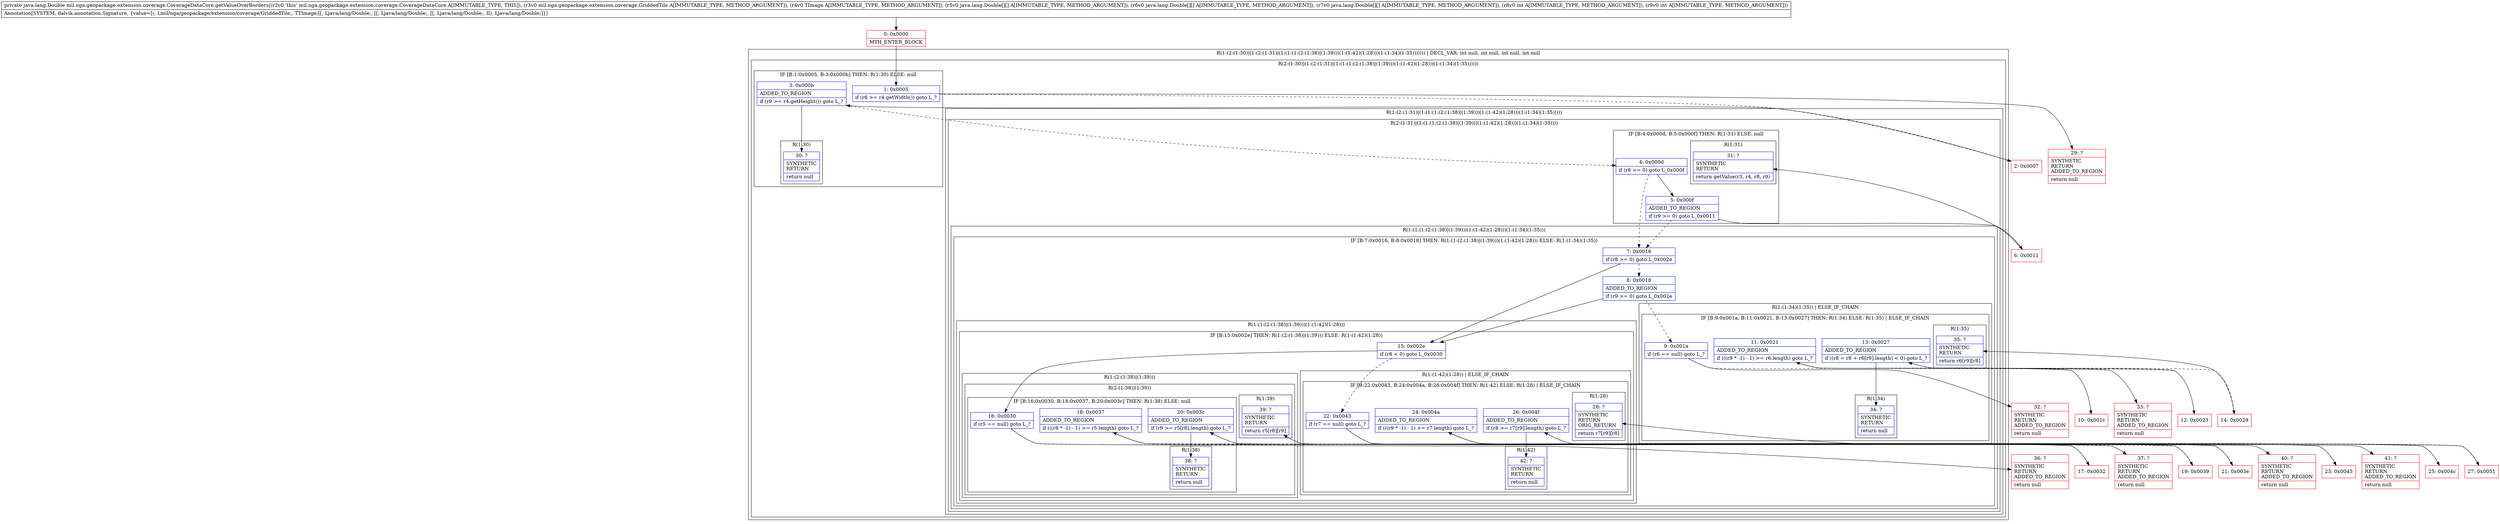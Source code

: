 digraph "CFG formil.nga.geopackage.extension.coverage.CoverageDataCore.getValueOverBorders(Lmil\/nga\/geopackage\/extension\/coverage\/GriddedTile;Lmil\/nga\/geopackage\/extension\/coverage\/CoverageDataImage;[[Ljava\/lang\/Double;[[Ljava\/lang\/Double;[[Ljava\/lang\/Double;II)Ljava\/lang\/Double;" {
subgraph cluster_Region_1012668018 {
label = "R(1:(2:(1:30)|(1:(2:(1:31)|(1:(1:(1:(2:(1:38)|(1:39)))(1:(1:42)(1:28)))(1:(1:34)(1:35))))))) | DECL_VAR: int null, int null, int null, int null\l";
node [shape=record,color=blue];
subgraph cluster_Region_1848764837 {
label = "R(2:(1:30)|(1:(2:(1:31)|(1:(1:(1:(2:(1:38)|(1:39)))(1:(1:42)(1:28)))(1:(1:34)(1:35))))))";
node [shape=record,color=blue];
subgraph cluster_IfRegion_277534235 {
label = "IF [B:1:0x0005, B:3:0x000b] THEN: R(1:30) ELSE: null";
node [shape=record,color=blue];
Node_1 [shape=record,label="{1\:\ 0x0005|if (r8 \>= r4.getWidth()) goto L_?\l}"];
Node_3 [shape=record,label="{3\:\ 0x000b|ADDED_TO_REGION\l|if (r9 \>= r4.getHeight()) goto L_?\l}"];
subgraph cluster_Region_1019381519 {
label = "R(1:30)";
node [shape=record,color=blue];
Node_30 [shape=record,label="{30\:\ ?|SYNTHETIC\lRETURN\l|return null\l}"];
}
}
subgraph cluster_Region_1626466659 {
label = "R(1:(2:(1:31)|(1:(1:(1:(2:(1:38)|(1:39)))(1:(1:42)(1:28)))(1:(1:34)(1:35)))))";
node [shape=record,color=blue];
subgraph cluster_Region_23873561 {
label = "R(2:(1:31)|(1:(1:(1:(2:(1:38)|(1:39)))(1:(1:42)(1:28)))(1:(1:34)(1:35))))";
node [shape=record,color=blue];
subgraph cluster_IfRegion_1192262689 {
label = "IF [B:4:0x000d, B:5:0x000f] THEN: R(1:31) ELSE: null";
node [shape=record,color=blue];
Node_4 [shape=record,label="{4\:\ 0x000d|if (r8 \>= 0) goto L_0x000f\l}"];
Node_5 [shape=record,label="{5\:\ 0x000f|ADDED_TO_REGION\l|if (r9 \>= 0) goto L_0x0011\l}"];
subgraph cluster_Region_1875013939 {
label = "R(1:31)";
node [shape=record,color=blue];
Node_31 [shape=record,label="{31\:\ ?|SYNTHETIC\lRETURN\l|return getValue(r3, r4, r8, r9)\l}"];
}
}
subgraph cluster_Region_1521497 {
label = "R(1:(1:(1:(2:(1:38)|(1:39)))(1:(1:42)(1:28)))(1:(1:34)(1:35)))";
node [shape=record,color=blue];
subgraph cluster_IfRegion_1666751426 {
label = "IF [B:7:0x0016, B:8:0x0018] THEN: R(1:(1:(2:(1:38)|(1:39)))(1:(1:42)(1:28))) ELSE: R(1:(1:34)(1:35))";
node [shape=record,color=blue];
Node_7 [shape=record,label="{7\:\ 0x0016|if (r8 \>= 0) goto L_0x002e\l}"];
Node_8 [shape=record,label="{8\:\ 0x0018|ADDED_TO_REGION\l|if (r9 \>= 0) goto L_0x002e\l}"];
subgraph cluster_Region_661459708 {
label = "R(1:(1:(2:(1:38)|(1:39)))(1:(1:42)(1:28)))";
node [shape=record,color=blue];
subgraph cluster_IfRegion_1532667083 {
label = "IF [B:15:0x002e] THEN: R(1:(2:(1:38)|(1:39))) ELSE: R(1:(1:42)(1:28))";
node [shape=record,color=blue];
Node_15 [shape=record,label="{15\:\ 0x002e|if (r8 \< 0) goto L_0x0030\l}"];
subgraph cluster_Region_1649339654 {
label = "R(1:(2:(1:38)|(1:39)))";
node [shape=record,color=blue];
subgraph cluster_Region_1164962822 {
label = "R(2:(1:38)|(1:39))";
node [shape=record,color=blue];
subgraph cluster_IfRegion_173735077 {
label = "IF [B:16:0x0030, B:18:0x0037, B:20:0x003c] THEN: R(1:38) ELSE: null";
node [shape=record,color=blue];
Node_16 [shape=record,label="{16\:\ 0x0030|if (r5 == null) goto L_?\l}"];
Node_18 [shape=record,label="{18\:\ 0x0037|ADDED_TO_REGION\l|if (((r8 * \-1) \- 1) \>= r5.length) goto L_?\l}"];
Node_20 [shape=record,label="{20\:\ 0x003c|ADDED_TO_REGION\l|if (r9 \>= r5[r8].length) goto L_?\l}"];
subgraph cluster_Region_69762521 {
label = "R(1:38)";
node [shape=record,color=blue];
Node_38 [shape=record,label="{38\:\ ?|SYNTHETIC\lRETURN\l|return null\l}"];
}
}
subgraph cluster_Region_287016583 {
label = "R(1:39)";
node [shape=record,color=blue];
Node_39 [shape=record,label="{39\:\ ?|SYNTHETIC\lRETURN\l|return r5[r8][r9]\l}"];
}
}
}
subgraph cluster_Region_732845950 {
label = "R(1:(1:42)(1:28)) | ELSE_IF_CHAIN\l";
node [shape=record,color=blue];
subgraph cluster_IfRegion_1993091450 {
label = "IF [B:22:0x0043, B:24:0x004a, B:26:0x004f] THEN: R(1:42) ELSE: R(1:28) | ELSE_IF_CHAIN\l";
node [shape=record,color=blue];
Node_22 [shape=record,label="{22\:\ 0x0043|if (r7 == null) goto L_?\l}"];
Node_24 [shape=record,label="{24\:\ 0x004a|ADDED_TO_REGION\l|if (((r9 * \-1) \- 1) \>= r7.length) goto L_?\l}"];
Node_26 [shape=record,label="{26\:\ 0x004f|ADDED_TO_REGION\l|if (r8 \>= r7[r9].length) goto L_?\l}"];
subgraph cluster_Region_827151567 {
label = "R(1:42)";
node [shape=record,color=blue];
Node_42 [shape=record,label="{42\:\ ?|SYNTHETIC\lRETURN\l|return null\l}"];
}
subgraph cluster_Region_2091893727 {
label = "R(1:28)";
node [shape=record,color=blue];
Node_28 [shape=record,label="{28\:\ ?|SYNTHETIC\lRETURN\lORIG_RETURN\l|return r7[r9][r8]\l}"];
}
}
}
}
}
subgraph cluster_Region_627273363 {
label = "R(1:(1:34)(1:35)) | ELSE_IF_CHAIN\l";
node [shape=record,color=blue];
subgraph cluster_IfRegion_854791356 {
label = "IF [B:9:0x001a, B:11:0x0021, B:13:0x0027] THEN: R(1:34) ELSE: R(1:35) | ELSE_IF_CHAIN\l";
node [shape=record,color=blue];
Node_9 [shape=record,label="{9\:\ 0x001a|if (r6 == null) goto L_?\l}"];
Node_11 [shape=record,label="{11\:\ 0x0021|ADDED_TO_REGION\l|if (((r9 * \-1) \- 1) \>= r6.length) goto L_?\l}"];
Node_13 [shape=record,label="{13\:\ 0x0027|ADDED_TO_REGION\l|if ((r8 = r8 + r6[r9].length) \< 0) goto L_?\l}"];
subgraph cluster_Region_1766053121 {
label = "R(1:34)";
node [shape=record,color=blue];
Node_34 [shape=record,label="{34\:\ ?|SYNTHETIC\lRETURN\l|return null\l}"];
}
subgraph cluster_Region_1802523341 {
label = "R(1:35)";
node [shape=record,color=blue];
Node_35 [shape=record,label="{35\:\ ?|SYNTHETIC\lRETURN\l|return r6[r9][r8]\l}"];
}
}
}
}
}
}
}
}
}
Node_0 [shape=record,color=red,label="{0\:\ 0x0000|MTH_ENTER_BLOCK\l}"];
Node_2 [shape=record,color=red,label="{2\:\ 0x0007}"];
Node_6 [shape=record,color=red,label="{6\:\ 0x0011}"];
Node_10 [shape=record,color=red,label="{10\:\ 0x001c}"];
Node_12 [shape=record,color=red,label="{12\:\ 0x0023}"];
Node_14 [shape=record,color=red,label="{14\:\ 0x0029}"];
Node_17 [shape=record,color=red,label="{17\:\ 0x0032}"];
Node_19 [shape=record,color=red,label="{19\:\ 0x0039}"];
Node_21 [shape=record,color=red,label="{21\:\ 0x003e}"];
Node_23 [shape=record,color=red,label="{23\:\ 0x0045}"];
Node_25 [shape=record,color=red,label="{25\:\ 0x004c}"];
Node_27 [shape=record,color=red,label="{27\:\ 0x0051}"];
Node_29 [shape=record,color=red,label="{29\:\ ?|SYNTHETIC\lRETURN\lADDED_TO_REGION\l|return null\l}"];
Node_32 [shape=record,color=red,label="{32\:\ ?|SYNTHETIC\lRETURN\lADDED_TO_REGION\l|return null\l}"];
Node_33 [shape=record,color=red,label="{33\:\ ?|SYNTHETIC\lRETURN\lADDED_TO_REGION\l|return null\l}"];
Node_36 [shape=record,color=red,label="{36\:\ ?|SYNTHETIC\lRETURN\lADDED_TO_REGION\l|return null\l}"];
Node_37 [shape=record,color=red,label="{37\:\ ?|SYNTHETIC\lRETURN\lADDED_TO_REGION\l|return null\l}"];
Node_40 [shape=record,color=red,label="{40\:\ ?|SYNTHETIC\lRETURN\lADDED_TO_REGION\l|return null\l}"];
Node_41 [shape=record,color=red,label="{41\:\ ?|SYNTHETIC\lRETURN\lADDED_TO_REGION\l|return null\l}"];
MethodNode[shape=record,label="{private java.lang.Double mil.nga.geopackage.extension.coverage.CoverageDataCore.getValueOverBorders((r2v0 'this' mil.nga.geopackage.extension.coverage.CoverageDataCore A[IMMUTABLE_TYPE, THIS]), (r3v0 mil.nga.geopackage.extension.coverage.GriddedTile A[IMMUTABLE_TYPE, METHOD_ARGUMENT]), (r4v0 TImage A[IMMUTABLE_TYPE, METHOD_ARGUMENT]), (r5v0 java.lang.Double[][] A[IMMUTABLE_TYPE, METHOD_ARGUMENT]), (r6v0 java.lang.Double[][] A[IMMUTABLE_TYPE, METHOD_ARGUMENT]), (r7v0 java.lang.Double[][] A[IMMUTABLE_TYPE, METHOD_ARGUMENT]), (r8v0 int A[IMMUTABLE_TYPE, METHOD_ARGUMENT]), (r9v0 int A[IMMUTABLE_TYPE, METHOD_ARGUMENT]))  | Annotation[SYSTEM, dalvik.annotation.Signature, \{value=[(, Lmil\/nga\/geopackage\/extension\/coverage\/GriddedTile;, TTImage;[[, Ljava\/lang\/Double;, [[, Ljava\/lang\/Double;, [[, Ljava\/lang\/Double;, II), Ljava\/lang\/Double;]\}]\l}"];
MethodNode -> Node_0;
Node_1 -> Node_2[style=dashed];
Node_1 -> Node_29;
Node_3 -> Node_4[style=dashed];
Node_3 -> Node_30;
Node_4 -> Node_5;
Node_4 -> Node_7[style=dashed];
Node_5 -> Node_6;
Node_5 -> Node_7[style=dashed];
Node_7 -> Node_8[style=dashed];
Node_7 -> Node_15;
Node_8 -> Node_9[style=dashed];
Node_8 -> Node_15;
Node_15 -> Node_16;
Node_15 -> Node_22[style=dashed];
Node_16 -> Node_17[style=dashed];
Node_16 -> Node_36;
Node_18 -> Node_19[style=dashed];
Node_18 -> Node_37;
Node_20 -> Node_21[style=dashed];
Node_20 -> Node_38;
Node_22 -> Node_23[style=dashed];
Node_22 -> Node_40;
Node_24 -> Node_25[style=dashed];
Node_24 -> Node_41;
Node_26 -> Node_27[style=dashed];
Node_26 -> Node_42;
Node_9 -> Node_10[style=dashed];
Node_9 -> Node_32;
Node_11 -> Node_12[style=dashed];
Node_11 -> Node_33;
Node_13 -> Node_14[style=dashed];
Node_13 -> Node_34;
Node_0 -> Node_1;
Node_2 -> Node_3;
Node_6 -> Node_31;
Node_10 -> Node_11;
Node_12 -> Node_13;
Node_14 -> Node_35;
Node_17 -> Node_18;
Node_19 -> Node_20;
Node_21 -> Node_39;
Node_23 -> Node_24;
Node_25 -> Node_26;
Node_27 -> Node_28;
}


